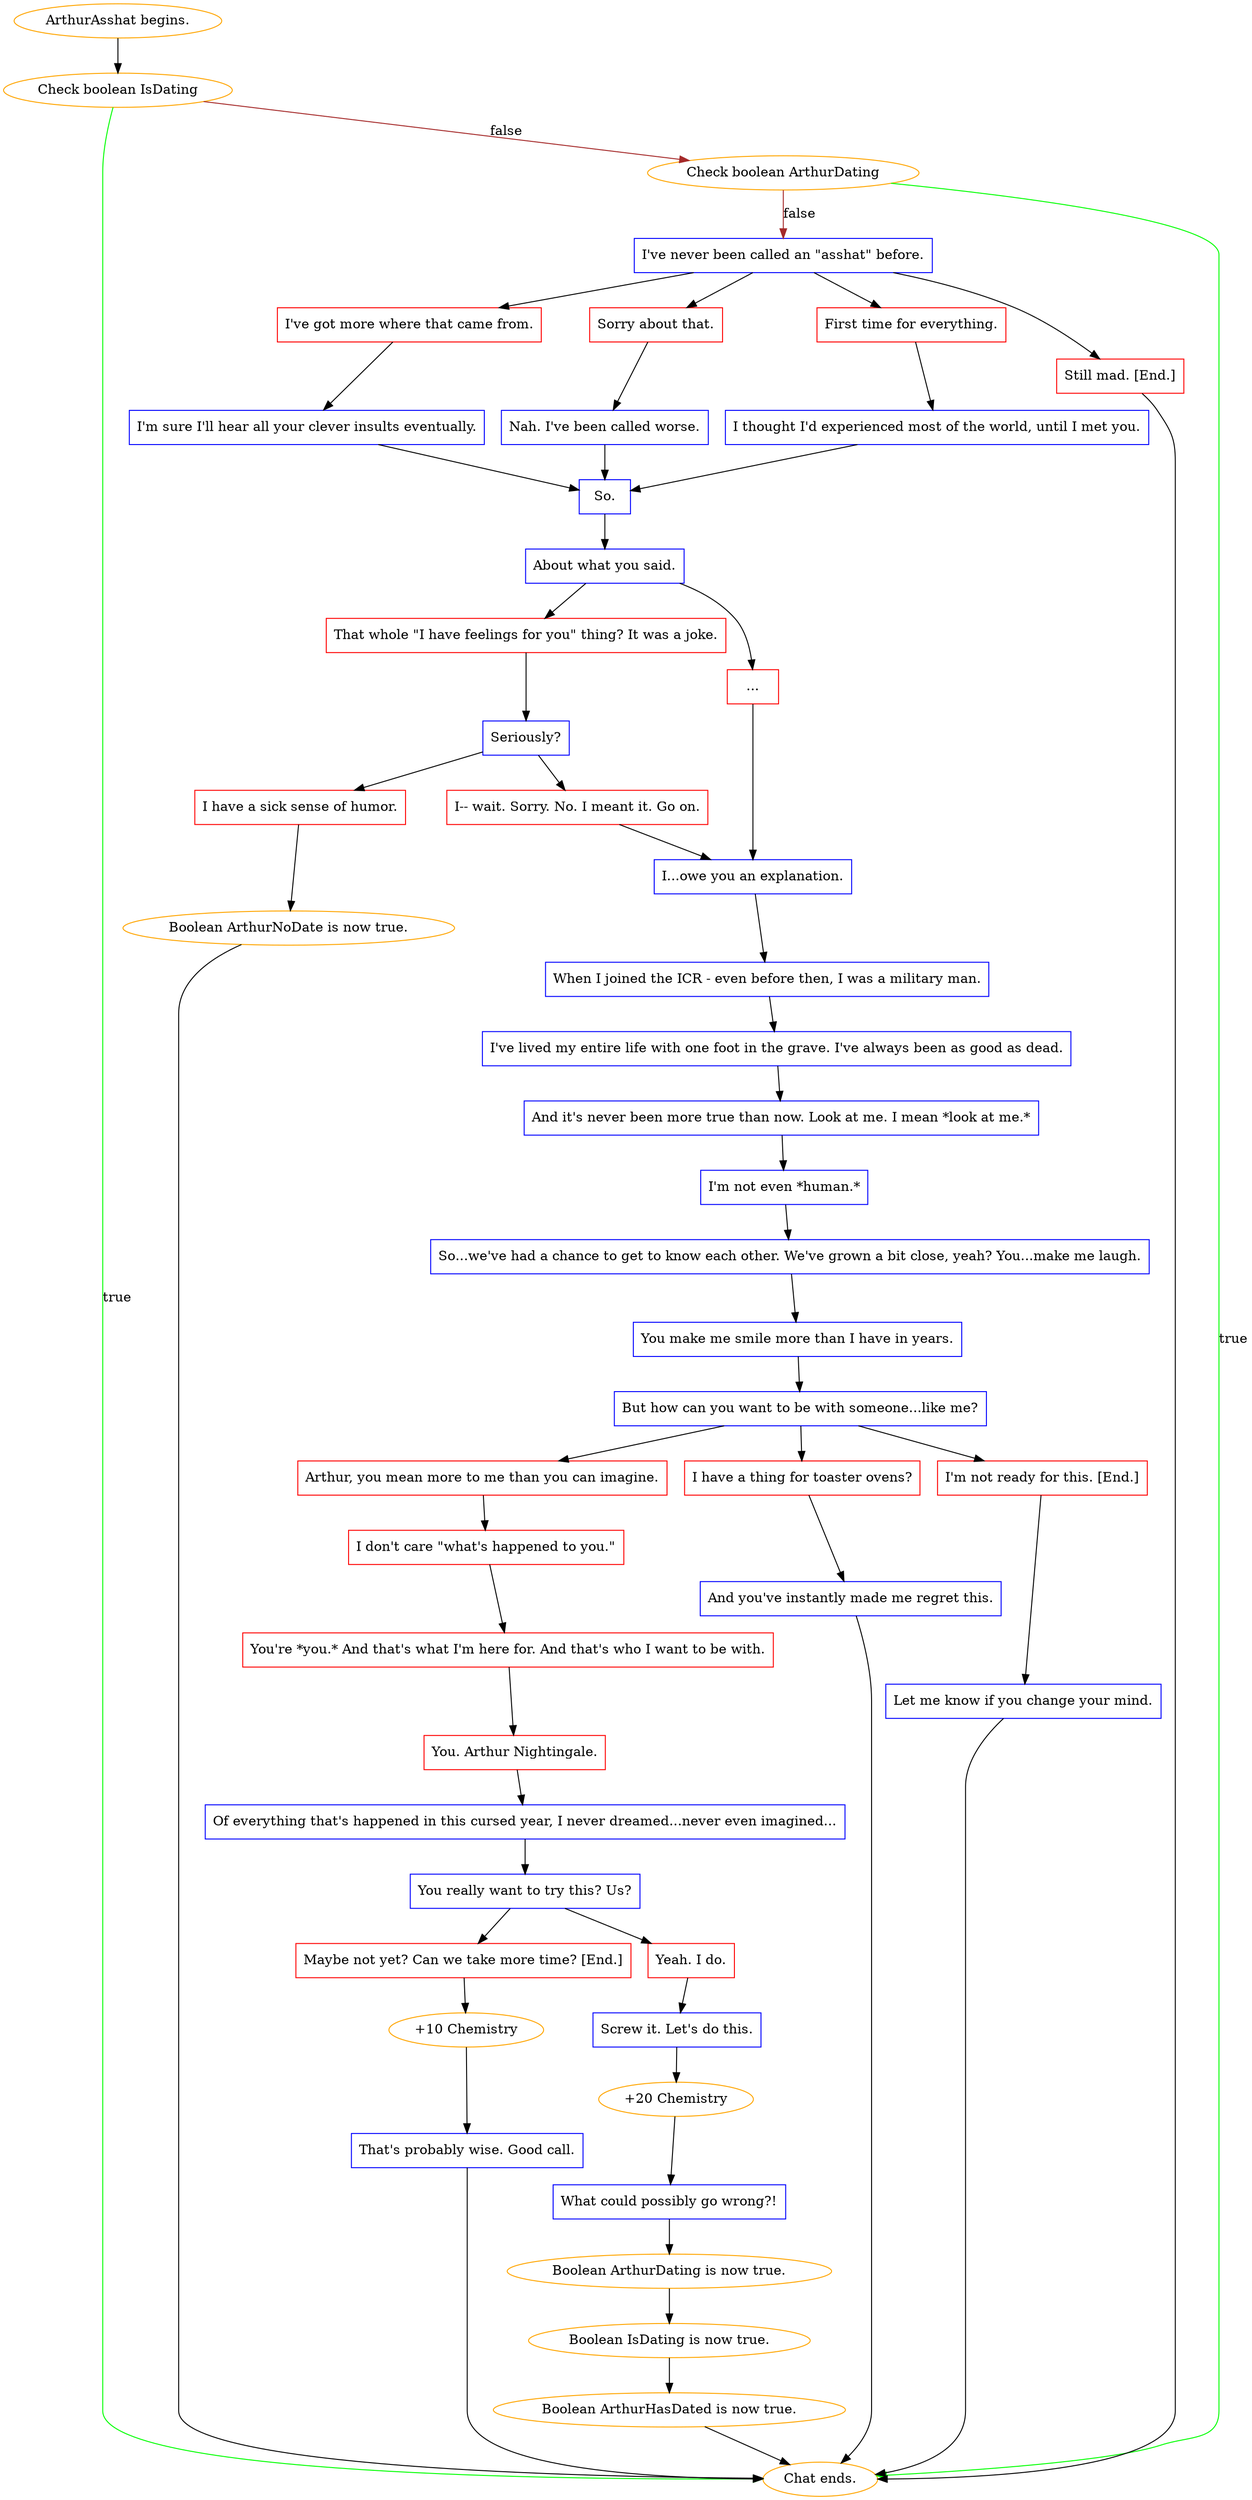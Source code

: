 digraph {
	"ArthurAsshat begins." [color=orange];
		"ArthurAsshat begins." -> 3219;
	3219 [label="Check boolean IsDating",color=orange];
		3219 -> "Chat ends." [label=true,color=green];
		3219 -> 2028 [label=false,color=brown];
	"Chat ends." [color=orange];
	2028 [label="Check boolean ArthurDating",color=orange];
		2028 -> "Chat ends." [label=true,color=green];
		2028 -> 2030 [label=false,color=brown];
	2030 [label="I've never been called an \"asshat\" before.",shape=box,color=blue];
		2030 -> 2031;
		2030 -> 2032;
		2030 -> 2033;
		2030 -> 2034;
	2031 [label="I've got more where that came from.",shape=box,color=red];
		2031 -> 2036;
	2032 [label="First time for everything.",shape=box,color=red];
		2032 -> 2037;
	2033 [label="Sorry about that.",shape=box,color=red];
		2033 -> 2038;
	2034 [label="Still mad. [End.]",shape=box,color=red];
		2034 -> "Chat ends.";
	2036 [label="I'm sure I'll hear all your clever insults eventually.",shape=box,color=blue];
		2036 -> 2039;
	2037 [label="I thought I'd experienced most of the world, until I met you.",shape=box,color=blue];
		2037 -> 2039;
	2038 [label="Nah. I've been called worse.",shape=box,color=blue];
		2038 -> 2039;
	2039 [label="So.",shape=box,color=blue];
		2039 -> 2040;
	2040 [label="About what you said.",shape=box,color=blue];
		2040 -> 2041;
		2040 -> 2042;
	2041 [label="That whole \"I have feelings for you\" thing? It was a joke.",shape=box,color=red];
		2041 -> 2043;
	2042 [label="...",shape=box,color=red];
		2042 -> 2048;
	2043 [label="Seriously?",shape=box,color=blue];
		2043 -> 2045;
		2043 -> 2044;
	2048 [label="I...owe you an explanation.",shape=box,color=blue];
		2048 -> 2049;
	2045 [label="I-- wait. Sorry. No. I meant it. Go on.",shape=box,color=red];
		2045 -> 2048;
	2044 [label="I have a sick sense of humor.",shape=box,color=red];
		2044 -> "/EE/Types/Engine/SetBooleanDialogueNode:ArthurNoDate:Chat ends.";
	2049 [label="When I joined the ICR - even before then, I was a military man.",shape=box,color=blue];
		2049 -> 2050;
	"/EE/Types/Engine/SetBooleanDialogueNode:ArthurNoDate:Chat ends." [label="Boolean ArthurNoDate is now true.",color=orange];
		"/EE/Types/Engine/SetBooleanDialogueNode:ArthurNoDate:Chat ends." -> "Chat ends.";
	2050 [label="I've lived my entire life with one foot in the grave. I've always been as good as dead.",shape=box,color=blue];
		2050 -> 2051;
	2051 [label="And it's never been more true than now. Look at me. I mean *look at me.*",shape=box,color=blue];
		2051 -> 2052;
	2052 [label="I'm not even *human.*",shape=box,color=blue];
		2052 -> 2053;
	2053 [label="So...we've had a chance to get to know each other. We've grown a bit close, yeah? You...make me laugh.",shape=box,color=blue];
		2053 -> 2054;
	2054 [label="You make me smile more than I have in years.",shape=box,color=blue];
		2054 -> 2055;
	2055 [label="But how can you want to be with someone...like me?",shape=box,color=blue];
		2055 -> 2056;
		2055 -> 2058;
		2055 -> 2057;
	2056 [label="Arthur, you mean more to me than you can imagine.",shape=box,color=red];
		2056 -> 2063;
	2058 [label="I have a thing for toaster ovens?",shape=box,color=red];
		2058 -> 2060;
	2057 [label="I'm not ready for this. [End.]",shape=box,color=red];
		2057 -> 2059;
	2063 [label="I don't care \"what's happened to you.\"",shape=box,color=red];
		2063 -> 2064;
	2060 [label="And you've instantly made me regret this.",shape=box,color=blue];
		2060 -> "Chat ends.";
	2059 [label="Let me know if you change your mind.",shape=box,color=blue];
		2059 -> "Chat ends.";
	2064 [label="You're *you.* And that's what I'm here for. And that's who I want to be with.",shape=box,color=red];
		2064 -> 2065;
	2065 [label="You. Arthur Nightingale.",shape=box,color=red];
		2065 -> 2061;
	2061 [label="Of everything that's happened in this cursed year, I never dreamed...never even imagined...",shape=box,color=blue];
		2061 -> 2066;
	2066 [label="You really want to try this? Us?",shape=box,color=blue];
		2066 -> 2067;
		2066 -> 2068;
	2067 [label="Yeah. I do.",shape=box,color=red];
		2067 -> 2072;
	2068 [label="Maybe not yet? Can we take more time? [End.]",shape=box,color=red];
		2068 -> 2070;
	2072 [label="Screw it. Let's do this.",shape=box,color=blue];
		2072 -> 1697;
	2070 [label="+10 Chemistry",color=orange];
		2070 -> 2069;
	1697 [label="+20 Chemistry",color=orange];
		1697 -> 2073;
	2069 [label="That's probably wise. Good call.",shape=box,color=blue];
		2069 -> "Chat ends.";
	2073 [label="What could possibly go wrong?!",shape=box,color=blue];
		2073 -> "/EE/Types/Engine/SetBooleanDialogueNode:ArthurDating:/EE/Types/Engine/SetBooleanDialogueNode:IsDating:/EE/Types/Engine/SetBooleanDialogueNode:ArthurHasDated:Chat ends.";
	"/EE/Types/Engine/SetBooleanDialogueNode:ArthurDating:/EE/Types/Engine/SetBooleanDialogueNode:IsDating:/EE/Types/Engine/SetBooleanDialogueNode:ArthurHasDated:Chat ends." [label="Boolean ArthurDating is now true.",color=orange];
		"/EE/Types/Engine/SetBooleanDialogueNode:ArthurDating:/EE/Types/Engine/SetBooleanDialogueNode:IsDating:/EE/Types/Engine/SetBooleanDialogueNode:ArthurHasDated:Chat ends." -> "/EE/Types/Engine/SetBooleanDialogueNode:IsDating:/EE/Types/Engine/SetBooleanDialogueNode:ArthurHasDated:Chat ends.";
	"/EE/Types/Engine/SetBooleanDialogueNode:IsDating:/EE/Types/Engine/SetBooleanDialogueNode:ArthurHasDated:Chat ends." [label="Boolean IsDating is now true.",color=orange];
		"/EE/Types/Engine/SetBooleanDialogueNode:IsDating:/EE/Types/Engine/SetBooleanDialogueNode:ArthurHasDated:Chat ends." -> "/EE/Types/Engine/SetBooleanDialogueNode:ArthurHasDated:Chat ends.";
	"/EE/Types/Engine/SetBooleanDialogueNode:ArthurHasDated:Chat ends." [label="Boolean ArthurHasDated is now true.",color=orange];
		"/EE/Types/Engine/SetBooleanDialogueNode:ArthurHasDated:Chat ends." -> "Chat ends.";
}